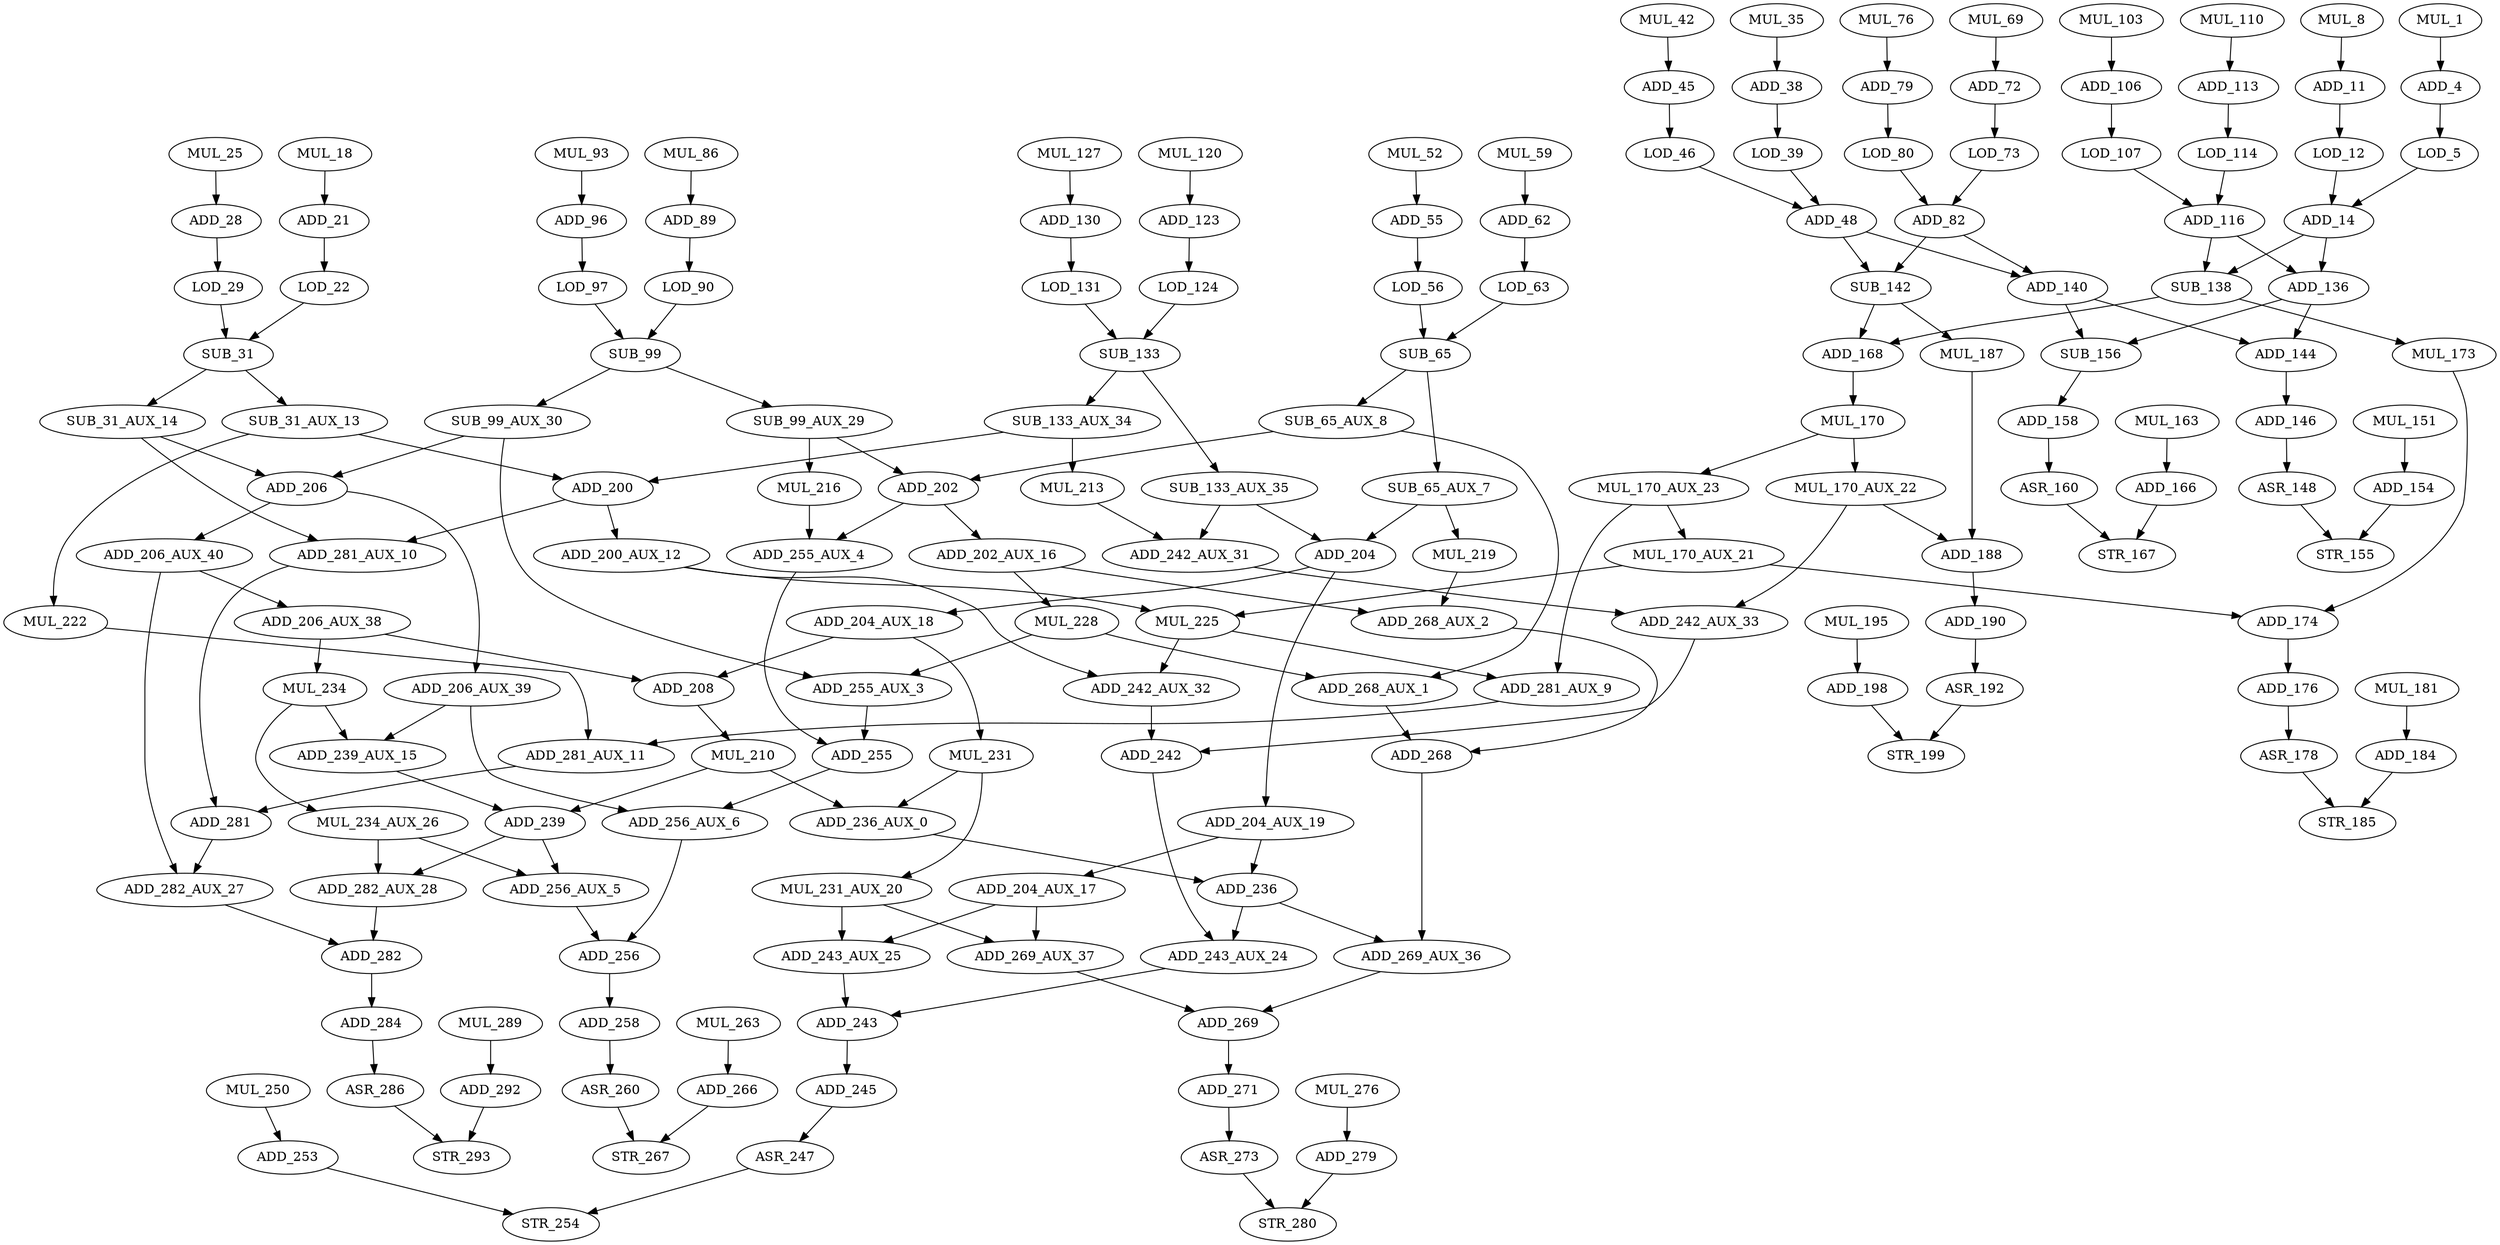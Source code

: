 digraph jpeg_fdct_islow {
	ADD_190 [label = ADD_190 ];
	SUB_138 [label = SUB_138 ];
	MUL_228 [label = MUL_228 ];
	ADD_239_AUX_15 [label = ADD_239_AUX_15 ];
	ADD_271 [label = ADD_271 ];
	LOD_131 [label = LOD_131 ];
	ADD_279 [label = ADD_279 ];
	ADD_255_AUX_4 [label = ADD_255_AUX_4 ];
	ADD_239 [label = ADD_239 ];
	LOD_12 [label = LOD_12 ];
	ADD_284 [label = ADD_284 ];
	SUB_133_AUX_34 [label = SUB_133_AUX_34 ];
	ADD_206 [label = ADD_206 ];
	ADD_292 [label = ADD_292 ];
	MUL_187 [label = MUL_187 ];
	MUL_69 [label = MUL_69 ];
	ADD_253 [label = ADD_253 ];
	SUB_156 [label = SUB_156 ];
	ADD_106 [label = ADD_106 ];
	MUL_263 [label = MUL_263 ];
	ADD_204_AUX_18 [label = ADD_204_AUX_18 ];
	SUB_133_AUX_35 [label = SUB_133_AUX_35 ];
	SUB_31_AUX_13 [label = SUB_31_AUX_13 ];
	LOD_63 [label = LOD_63 ];
	MUL_225 [label = MUL_225 ];
	ADD_28 [label = ADD_28 ];
	ADD_202_AUX_16 [label = ADD_202_AUX_16 ];
	ADD_146 [label = ADD_146 ];
	SUB_99 [label = SUB_99 ];
	MUL_25 [label = MUL_25 ];
	ASR_260 [label = ASR_260 ];
	MUL_222 [label = MUL_222 ];
	ADD_268 [label = ADD_268 ];
	STR_280 [label = STR_280 ];
	MUL_234 [label = MUL_234 ];
	ADD_281_AUX_10 [label = ADD_281_AUX_10 ];
	STR_293 [label = STR_293 ];
	ADD_281_AUX_9 [label = ADD_281_AUX_9 ];
	ADD_136 [label = ADD_136 ];
	MUL_93 [label = MUL_93 ];
	ADD_206_AUX_40 [label = ADD_206_AUX_40 ];
	ADD_242 [label = ADD_242 ];
	ADD_200 [label = ADD_200 ];
	ADD_208 [label = ADD_208 ];
	ADD_243_AUX_24 [label = ADD_243_AUX_24 ];
	ADD_14 [label = ADD_14 ];
	ADD_204 [label = ADD_204 ];
	MUL_210 [label = MUL_210 ];
	ADD_245 [label = ADD_245 ];
	MUL_216 [label = MUL_216 ];
	MUL_18 [label = MUL_18 ];
	MUL_120 [label = MUL_120 ];
	ADD_282 [label = ADD_282 ];
	ADD_62 [label = ADD_62 ];
	ADD_242_AUX_32 [label = ADD_242_AUX_32 ];
	ADD_158 [label = ADD_158 ];
	MUL_276 [label = MUL_276 ];
	SUB_65_AUX_7 [label = SUB_65_AUX_7 ];
	LOD_46 [label = LOD_46 ];
	SUB_99_AUX_30 [label = SUB_99_AUX_30 ];
	ADD_255 [label = ADD_255 ];
	MUL_163 [label = MUL_163 ];
	ADD_269 [label = ADD_269 ];
	MUL_110 [label = MUL_110 ];
	MUL_86 [label = MUL_86 ];
	STR_185 [label = STR_185 ];
	ADD_198 [label = ADD_198 ];
	ADD_184 [label = ADD_184 ];
	ADD_206_AUX_38 [label = ADD_206_AUX_38 ];
	ASR_286 [label = ASR_286 ];
	MUL_234_AUX_26 [label = MUL_234_AUX_26 ];
	ADD_89 [label = ADD_89 ];
	ADD_204_AUX_19 [label = ADD_204_AUX_19 ];
	MUL_195 [label = MUL_195 ];
	ADD_174 [label = ADD_174 ];
	ADD_268_AUX_1 [label = ADD_268_AUX_1 ];
	MUL_213 [label = MUL_213 ];
	MUL_151 [label = MUL_151 ];
	ADD_176 [label = ADD_176 ];
	ADD_206_AUX_39 [label = ADD_206_AUX_39 ];
	ASR_160 [label = ASR_160 ];
	MUL_170 [label = MUL_170 ];
	MUL_231 [label = MUL_231 ];
	LOD_97 [label = LOD_97 ];
	MUL_127 [label = MUL_127 ];
	ADD_269_AUX_36 [label = ADD_269_AUX_36 ];
	ADD_48 [label = ADD_48 ];
	ADD_243 [label = ADD_243 ];
	ADD_282_AUX_27 [label = ADD_282_AUX_27 ];
	ADD_82 [label = ADD_82 ];
	ASR_192 [label = ASR_192 ];
	SUB_133 [label = SUB_133 ];
	LOD_80 [label = LOD_80 ];
	ADD_243_AUX_25 [label = ADD_243_AUX_25 ];
	MUL_42 [label = MUL_42 ];
	ADD_204_AUX_17 [label = ADD_204_AUX_17 ];
	ADD_116 [label = ADD_116 ];
	ADD_242_AUX_33 [label = ADD_242_AUX_33 ];
	ADD_256_AUX_6 [label = ADD_256_AUX_6 ];
	STR_167 [label = STR_167 ];
	ADD_242_AUX_31 [label = ADD_242_AUX_31 ];
	LOD_29 [label = LOD_29 ];
	ADD_202 [label = ADD_202 ];
	ADD_4 [label = ADD_4 ];
	MUL_231_AUX_20 [label = MUL_231_AUX_20 ];
	LOD_39 [label = LOD_39 ];
	MUL_52 [label = MUL_52 ];
	ADD_236 [label = ADD_236 ];
	ADD_282_AUX_28 [label = ADD_282_AUX_28 ];
	ASR_273 [label = ASR_273 ];
	LOD_124 [label = LOD_124 ];
	ADD_96 [label = ADD_96 ];
	MUL_289 [label = MUL_289 ];
	SUB_65_AUX_8 [label = SUB_65_AUX_8 ];
	ADD_256_AUX_5 [label = ADD_256_AUX_5 ];
	SUB_99_AUX_29 [label = SUB_99_AUX_29 ];
	SUB_142 [label = SUB_142 ];
	MUL_59 [label = MUL_59 ];
	LOD_107 [label = LOD_107 ];
	MUL_219 [label = MUL_219 ];
	ASR_148 [label = ASR_148 ];
	LOD_5 [label = LOD_5 ];
	LOD_73 [label = LOD_73 ];
	MUL_76 [label = MUL_76 ];
	LOD_22 [label = LOD_22 ];
	STR_267 [label = STR_267 ];
	ASR_178 [label = ASR_178 ];
	ADD_72 [label = ADD_72 ];
	ADD_268_AUX_2 [label = ADD_268_AUX_2 ];
	ADD_281 [label = ADD_281 ];
	ADD_79 [label = ADD_79 ];
	ADD_168 [label = ADD_168 ];
	MUL_250 [label = MUL_250 ];
	ADD_255_AUX_3 [label = ADD_255_AUX_3 ];
	MUL_8 [label = MUL_8 ];
	SUB_31 [label = SUB_31 ];
	ADD_166 [label = ADD_166 ];
	ASR_247 [label = ASR_247 ];
	ADD_256 [label = ADD_256 ];
	ADD_38 [label = ADD_38 ];
	ADD_11 [label = ADD_11 ];
	MUL_170_AUX_23 [label = MUL_170_AUX_23 ];
	MUL_173 [label = MUL_173 ];
	ADD_266 [label = ADD_266 ];
	ADD_188 [label = ADD_188 ];
	ADD_200_AUX_12 [label = ADD_200_AUX_12 ];
	ADD_140 [label = ADD_140 ];
	ADD_258 [label = ADD_258 ];
	ADD_154 [label = ADD_154 ];
	LOD_114 [label = LOD_114 ];
	MUL_35 [label = MUL_35 ];
	ADD_21 [label = ADD_21 ];
	LOD_90 [label = LOD_90 ];
	STR_155 [label = STR_155 ];
	LOD_56 [label = LOD_56 ];
	SUB_31_AUX_14 [label = SUB_31_AUX_14 ];
	STR_254 [label = STR_254 ];
	ADD_123 [label = ADD_123 ];
	ADD_236_AUX_0 [label = ADD_236_AUX_0 ];
	ADD_144 [label = ADD_144 ];
	ADD_269_AUX_37 [label = ADD_269_AUX_37 ];
	ADD_55 [label = ADD_55 ];
	MUL_170_AUX_21 [label = MUL_170_AUX_21 ];
	STR_199 [label = STR_199 ];
	MUL_170_AUX_22 [label = MUL_170_AUX_22 ];
	MUL_181 [label = MUL_181 ];
	ADD_113 [label = ADD_113 ];
	ADD_281_AUX_11 [label = ADD_281_AUX_11 ];
	ADD_45 [label = ADD_45 ];
	MUL_1 [label = MUL_1 ];
	ADD_130 [label = ADD_130 ];
	SUB_65 [label = SUB_65 ];
	MUL_103 [label = MUL_103 ];
	ADD_239_AUX_15->ADD_239 [ name = 0 ];
	SUB_99->SUB_99_AUX_29 [ name = 1 ];
	ADD_96->LOD_97 [ name = 2 ];
	ADD_256->ADD_258 [ name = 3 ];
	SUB_99_AUX_30->ADD_255_AUX_3 [ name = 4 ];
	MUL_231_AUX_20->ADD_269_AUX_37 [ name = 5 ];
	MUL_231_AUX_20->ADD_243_AUX_25 [ name = 6 ];
	MUL_170_AUX_22->ADD_188 [ name = 7 ];
	ASR_148->STR_155 [ name = 8 ];
	ADD_239->ADD_256_AUX_5 [ name = 9 ];
	ADD_245->ASR_247 [ name = 10 ];
	LOD_107->ADD_116 [ name = 11 ];
	MUL_234->MUL_234_AUX_26 [ name = 12 ];
	ADD_14->ADD_136 [ name = 13 ];
	ADD_236->ADD_269_AUX_36 [ name = 14 ];
	MUL_276->ADD_279 [ name = 15 ];
	MUL_216->ADD_255_AUX_4 [ name = 16 ];
	ADD_158->ASR_160 [ name = 17 ];
	ASR_247->STR_254 [ name = 18 ];
	ADD_206_AUX_39->ADD_256_AUX_6 [ name = 19 ];
	SUB_156->ADD_158 [ name = 20 ];
	MUL_170_AUX_21->ADD_174 [ name = 21 ];
	ADD_242_AUX_32->ADD_242 [ name = 22 ];
	ADD_166->STR_167 [ name = 23 ];
	SUB_133->SUB_133_AUX_35 [ name = 24 ];
	ADD_268_AUX_1->ADD_268 [ name = 25 ];
	ADD_204_AUX_19->ADD_236 [ name = 26 ];
	ADD_266->STR_267 [ name = 27 ];
	MUL_289->ADD_292 [ name = 28 ];
	MUL_120->ADD_123 [ name = 29 ];
	ADD_123->LOD_124 [ name = 30 ];
	LOD_114->ADD_116 [ name = 31 ];
	ADD_140->ADD_144 [ name = 32 ];
	ADD_45->LOD_46 [ name = 33 ];
	ADD_200_AUX_12->MUL_225 [ name = 34 ];
	ADD_154->STR_155 [ name = 35 ];
	MUL_250->ADD_253 [ name = 36 ];
	ADD_269_AUX_37->ADD_269 [ name = 37 ];
	SUB_133_AUX_35->ADD_242_AUX_31 [ name = 38 ];
	MUL_52->ADD_55 [ name = 39 ];
	ADD_82->SUB_142 [ name = 40 ];
	ADD_284->ASR_286 [ name = 41 ];
	ADD_243_AUX_24->ADD_243 [ name = 42 ];
	ADD_48->SUB_142 [ name = 43 ];
	ADD_208->MUL_210 [ name = 44 ];
	ADD_106->LOD_107 [ name = 45 ];
	ADD_243_AUX_25->ADD_243 [ name = 46 ];
	MUL_231->ADD_236_AUX_0 [ name = 47 ];
	ADD_202_AUX_16->MUL_228 [ name = 48 ];
	ADD_253->STR_254 [ name = 49 ];
	SUB_138->MUL_173 [ name = 50 ];
	ADD_200->ADD_281_AUX_10 [ name = 51 ];
	SUB_65->SUB_65_AUX_8 [ name = 52 ];
	ADD_48->ADD_140 [ name = 53 ];
	LOD_97->SUB_99 [ name = 54 ];
	LOD_56->SUB_65 [ name = 55 ];
	MUL_110->ADD_113 [ name = 56 ];
	MUL_219->ADD_268_AUX_2 [ name = 57 ];
	SUB_31_AUX_14->ADD_281_AUX_10 [ name = 58 ];
	MUL_222->ADD_281_AUX_11 [ name = 59 ];
	SUB_65_AUX_8->ADD_202 [ name = 60 ];
	ADD_282->ADD_284 [ name = 61 ];
	MUL_170_AUX_23->MUL_170_AUX_21 [ name = 62 ];
	ADD_204_AUX_18->ADD_208 [ name = 63 ];
	MUL_59->ADD_62 [ name = 64 ];
	SUB_31->SUB_31_AUX_14 [ name = 65 ];
	MUL_234_AUX_26->ADD_282_AUX_28 [ name = 66 ];
	ADD_204_AUX_17->ADD_243_AUX_25 [ name = 67 ];
	ADD_21->LOD_22 [ name = 68 ];
	MUL_228->ADD_255_AUX_3 [ name = 69 ];
	ADD_268->ADD_269_AUX_36 [ name = 70 ];
	ADD_202->ADD_202_AUX_16 [ name = 71 ];
	ADD_55->LOD_56 [ name = 72 ];
	MUL_173->ADD_174 [ name = 73 ];
	MUL_210->ADD_236_AUX_0 [ name = 74 ];
	ADD_190->ASR_192 [ name = 75 ];
	SUB_133_AUX_34->MUL_213 [ name = 76 ];
	ADD_206_AUX_40->ADD_206_AUX_38 [ name = 77 ];
	ADD_188->ADD_190 [ name = 78 ];
	MUL_151->ADD_154 [ name = 79 ];
	MUL_181->ADD_184 [ name = 80 ];
	MUL_25->ADD_28 [ name = 81 ];
	ADD_146->ASR_148 [ name = 82 ];
	SUB_31_AUX_14->ADD_206 [ name = 83 ];
	ADD_72->LOD_73 [ name = 84 ];
	MUL_170->MUL_170_AUX_23 [ name = 85 ];
	ADD_202_AUX_16->ADD_268_AUX_2 [ name = 86 ];
	ADD_204->ADD_204_AUX_18 [ name = 87 ];
	MUL_170_AUX_22->ADD_242_AUX_33 [ name = 88 ];
	SUB_99_AUX_29->MUL_216 [ name = 89 ];
	SUB_65->SUB_65_AUX_7 [ name = 90 ];
	ADD_116->ADD_136 [ name = 91 ];
	MUL_18->ADD_21 [ name = 92 ];
	MUL_225->ADD_242_AUX_32 [ name = 93 ];
	ADD_168->MUL_170 [ name = 94 ];
	ADD_242->ADD_243_AUX_24 [ name = 95 ];
	LOD_90->SUB_99 [ name = 96 ];
	ADD_206_AUX_40->ADD_282_AUX_27 [ name = 97 ];
	MUL_170_AUX_23->ADD_281_AUX_9 [ name = 98 ];
	MUL_263->ADD_266 [ name = 99 ];
	MUL_93->ADD_96 [ name = 100 ];
	LOD_124->SUB_133 [ name = 101 ];
	ADD_269_AUX_36->ADD_269 [ name = 102 ];
	ADD_11->LOD_12 [ name = 103 ];
	ADD_204->ADD_204_AUX_19 [ name = 104 ];
	MUL_213->ADD_242_AUX_31 [ name = 105 ];
	ADD_269->ADD_271 [ name = 106 ];
	MUL_228->ADD_268_AUX_1 [ name = 107 ];
	ADD_206->ADD_206_AUX_40 [ name = 108 ];
	ADD_200->ADD_200_AUX_12 [ name = 109 ];
	ADD_89->LOD_90 [ name = 110 ];
	ADD_206_AUX_39->ADD_239_AUX_15 [ name = 111 ];
	MUL_225->ADD_281_AUX_9 [ name = 112 ];
	ADD_62->LOD_63 [ name = 113 ];
	ADD_136->ADD_144 [ name = 114 ];
	ASR_260->STR_267 [ name = 115 ];
	ADD_176->ASR_178 [ name = 116 ];
	SUB_99->SUB_99_AUX_30 [ name = 117 ];
	SUB_138->ADD_168 [ name = 118 ];
	SUB_133_AUX_35->ADD_204 [ name = 119 ];
	ADD_282_AUX_27->ADD_282 [ name = 120 ];
	LOD_63->SUB_65 [ name = 121 ];
	ASR_273->STR_280 [ name = 122 ];
	ADD_242_AUX_33->ADD_242 [ name = 123 ];
	SUB_133_AUX_34->ADD_200 [ name = 124 ];
	ADD_200_AUX_12->ADD_242_AUX_32 [ name = 125 ];
	ADD_279->STR_280 [ name = 126 ];
	SUB_142->MUL_187 [ name = 127 ];
	ADD_4->LOD_5 [ name = 128 ];
	LOD_73->ADD_82 [ name = 129 ];
	MUL_234->ADD_239_AUX_15 [ name = 130 ];
	MUL_127->ADD_130 [ name = 131 ];
	MUL_103->ADD_106 [ name = 132 ];
	SUB_31->SUB_31_AUX_13 [ name = 133 ];
	ADD_256_AUX_6->ADD_256 [ name = 134 ];
	MUL_86->ADD_89 [ name = 135 ];
	ADD_184->STR_185 [ name = 136 ];
	LOD_131->SUB_133 [ name = 137 ];
	ADD_292->STR_293 [ name = 138 ];
	ADD_239->ADD_282_AUX_28 [ name = 139 ];
	SUB_65_AUX_7->MUL_219 [ name = 140 ];
	ADD_206_AUX_38->ADD_208 [ name = 141 ];
	MUL_76->ADD_79 [ name = 142 ];
	MUL_1->ADD_4 [ name = 143 ];
	ADD_206_AUX_38->MUL_234 [ name = 144 ];
	LOD_29->SUB_31 [ name = 145 ];
	ADD_282_AUX_28->ADD_282 [ name = 146 ];
	ADD_113->LOD_114 [ name = 147 ];
	SUB_31_AUX_13->ADD_200 [ name = 148 ];
	ADD_206->ADD_206_AUX_39 [ name = 149 ];
	ADD_136->SUB_156 [ name = 150 ];
	LOD_12->ADD_14 [ name = 151 ];
	ADD_204_AUX_17->ADD_269_AUX_37 [ name = 152 ];
	ADD_268_AUX_2->ADD_268 [ name = 153 ];
	MUL_170_AUX_21->MUL_225 [ name = 154 ];
	MUL_163->ADD_166 [ name = 155 ];
	ADD_140->SUB_156 [ name = 156 ];
	MUL_234_AUX_26->ADD_256_AUX_5 [ name = 157 ];
	ADD_281->ADD_282_AUX_27 [ name = 158 ];
	ADD_242_AUX_31->ADD_242_AUX_33 [ name = 159 ];
	MUL_8->ADD_11 [ name = 160 ];
	ASR_192->STR_199 [ name = 161 ];
	MUL_35->ADD_38 [ name = 162 ];
	MUL_210->ADD_239 [ name = 163 ];
	SUB_99_AUX_29->ADD_202 [ name = 164 ];
	ADD_198->STR_199 [ name = 165 ];
	ADD_144->ADD_146 [ name = 166 ];
	ADD_116->SUB_138 [ name = 167 ];
	ADD_243->ADD_245 [ name = 168 ];
	ADD_202->ADD_255_AUX_4 [ name = 169 ];
	ADD_130->LOD_131 [ name = 170 ];
	ADD_79->LOD_80 [ name = 171 ];
	ASR_160->STR_167 [ name = 172 ];
	ADD_14->SUB_138 [ name = 173 ];
	MUL_69->ADD_72 [ name = 174 ];
	ADD_82->ADD_140 [ name = 175 ];
	ADD_174->ADD_176 [ name = 176 ];
	SUB_133->SUB_133_AUX_34 [ name = 177 ];
	MUL_42->ADD_45 [ name = 178 ];
	MUL_231->MUL_231_AUX_20 [ name = 179 ];
	ADD_281_AUX_11->ADD_281 [ name = 180 ];
	ADD_256_AUX_5->ADD_256 [ name = 181 ];
	SUB_31_AUX_13->MUL_222 [ name = 182 ];
	LOD_46->ADD_48 [ name = 183 ];
	ADD_28->LOD_29 [ name = 184 ];
	LOD_22->SUB_31 [ name = 185 ];
	ADD_255->ADD_256_AUX_6 [ name = 186 ];
	ADD_204_AUX_19->ADD_204_AUX_17 [ name = 187 ];
	ADD_204_AUX_18->MUL_231 [ name = 188 ];
	ASR_178->STR_185 [ name = 189 ];
	ADD_281_AUX_10->ADD_281 [ name = 190 ];
	SUB_142->ADD_168 [ name = 191 ];
	ADD_281_AUX_9->ADD_281_AUX_11 [ name = 192 ];
	SUB_99_AUX_30->ADD_206 [ name = 193 ];
	ADD_255_AUX_4->ADD_255 [ name = 194 ];
	LOD_80->ADD_82 [ name = 195 ];
	MUL_170->MUL_170_AUX_22 [ name = 196 ];
	SUB_65_AUX_8->ADD_268_AUX_1 [ name = 197 ];
	LOD_5->ADD_14 [ name = 198 ];
	LOD_39->ADD_48 [ name = 199 ];
	ADD_271->ASR_273 [ name = 200 ];
	MUL_187->ADD_188 [ name = 201 ];
	ADD_236->ADD_243_AUX_24 [ name = 202 ];
	ADD_236_AUX_0->ADD_236 [ name = 203 ];
	ASR_286->STR_293 [ name = 204 ];
	SUB_65_AUX_7->ADD_204 [ name = 205 ];
	ADD_255_AUX_3->ADD_255 [ name = 206 ];
	MUL_195->ADD_198 [ name = 207 ];
	ADD_258->ASR_260 [ name = 208 ];
	ADD_38->LOD_39 [ name = 209 ];
}
